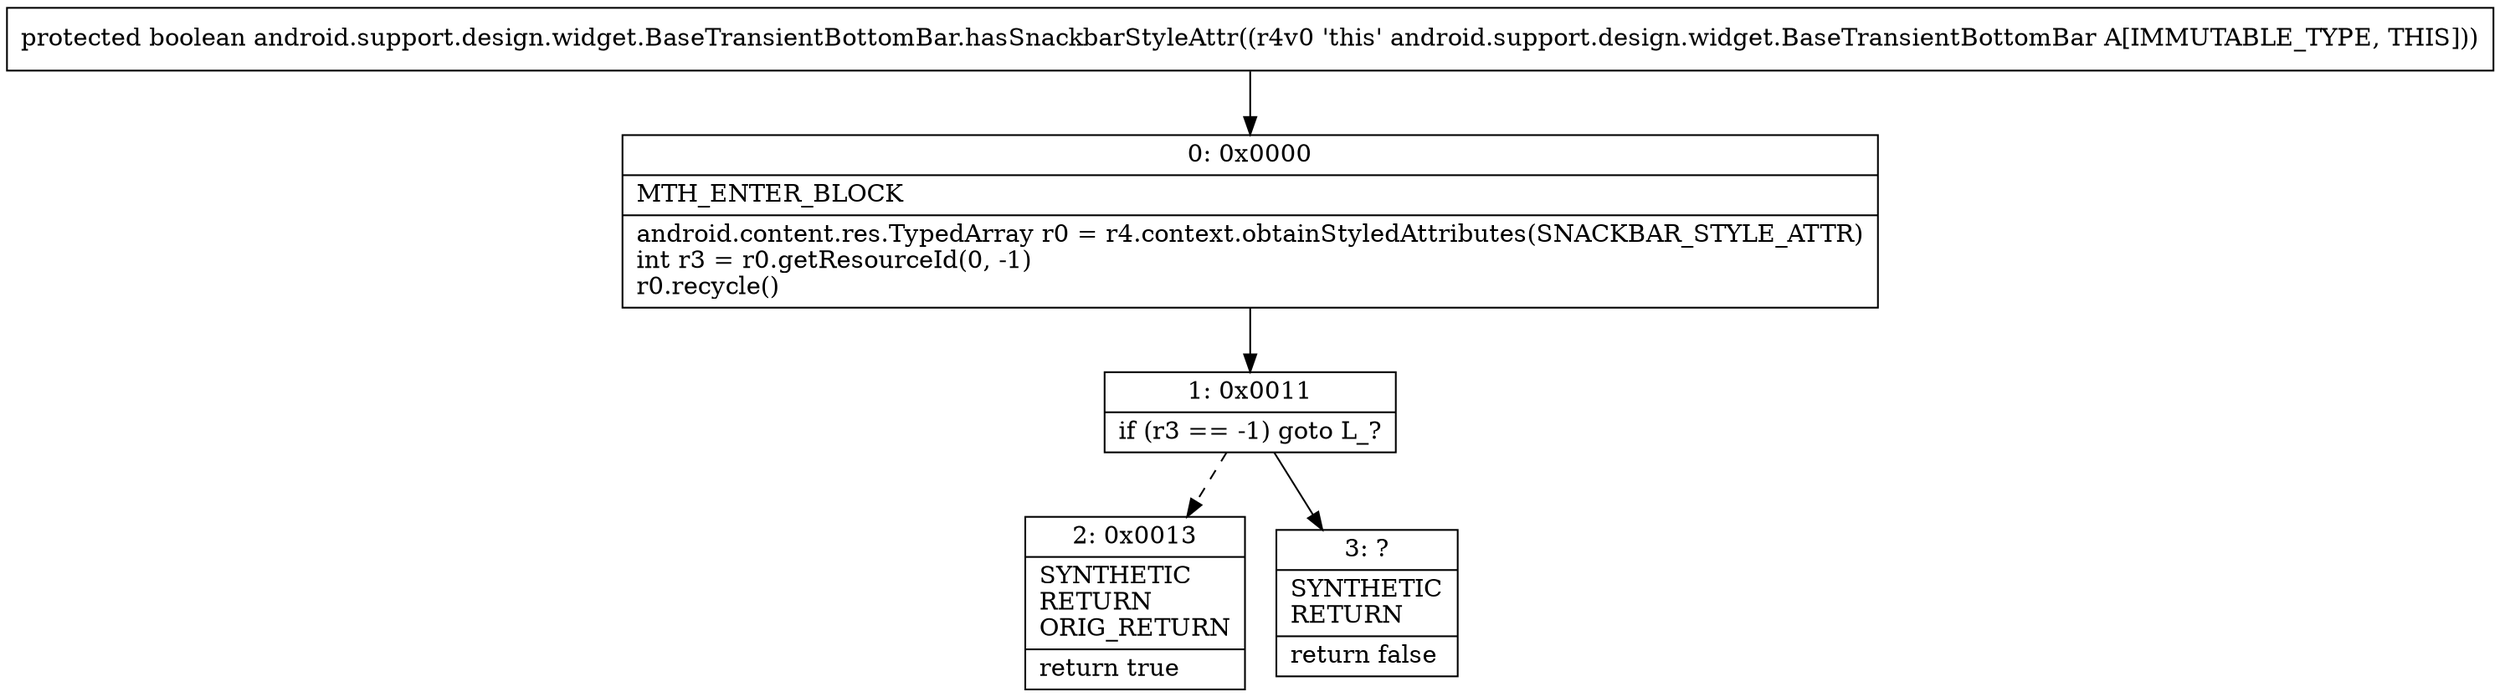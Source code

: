 digraph "CFG forandroid.support.design.widget.BaseTransientBottomBar.hasSnackbarStyleAttr()Z" {
Node_0 [shape=record,label="{0\:\ 0x0000|MTH_ENTER_BLOCK\l|android.content.res.TypedArray r0 = r4.context.obtainStyledAttributes(SNACKBAR_STYLE_ATTR)\lint r3 = r0.getResourceId(0, \-1)\lr0.recycle()\l}"];
Node_1 [shape=record,label="{1\:\ 0x0011|if (r3 == \-1) goto L_?\l}"];
Node_2 [shape=record,label="{2\:\ 0x0013|SYNTHETIC\lRETURN\lORIG_RETURN\l|return true\l}"];
Node_3 [shape=record,label="{3\:\ ?|SYNTHETIC\lRETURN\l|return false\l}"];
MethodNode[shape=record,label="{protected boolean android.support.design.widget.BaseTransientBottomBar.hasSnackbarStyleAttr((r4v0 'this' android.support.design.widget.BaseTransientBottomBar A[IMMUTABLE_TYPE, THIS])) }"];
MethodNode -> Node_0;
Node_0 -> Node_1;
Node_1 -> Node_2[style=dashed];
Node_1 -> Node_3;
}


